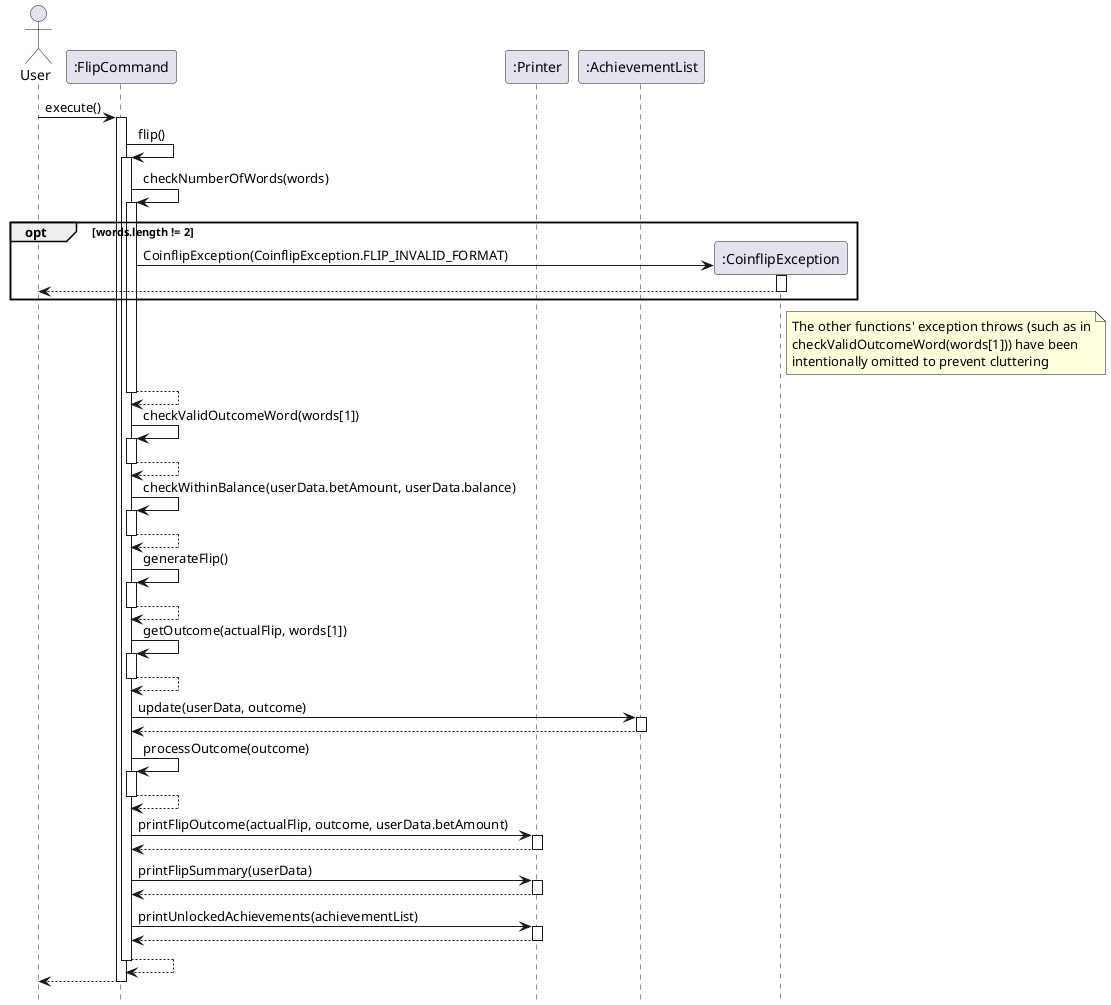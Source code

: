 @startuml
actor User as User
hide footbox
participant FlipCommand as ":FlipCommand"
participant Printer as ":Printer"
participant AchievementList as ":AchievementList"
participant CoinflipException as ":CoinflipException"

User -> FlipCommand: execute()
activate FlipCommand


FlipCommand -> FlipCommand: flip()
activate FlipCommand
FlipCommand -> FlipCommand: checkNumberOfWords(words)
activate FlipCommand
opt words.length != 2
create CoinflipException
FlipCommand -> CoinflipException : CoinflipException(CoinflipException.FLIP_INVALID_FORMAT)
activate CoinflipException
CoinflipException --> User
deactivate CoinflipException
end
note right of CoinflipException
The other functions' exception throws (such as in
checkValidOutcomeWord(words[1])) have been
intentionally omitted to prevent cluttering
end note
FlipCommand --> FlipCommand
deactivate FlipCommand
FlipCommand -> FlipCommand: checkValidOutcomeWord(words[1])
activate FlipCommand
FlipCommand --> FlipCommand
deactivate FlipCommand
FlipCommand -> FlipCommand: checkWithinBalance(userData.betAmount, userData.balance)
activate FlipCommand
FlipCommand --> FlipCommand
deactivate FlipCommand
FlipCommand -> FlipCommand: generateFlip()
activate FlipCommand
FlipCommand --> FlipCommand
deactivate FlipCommand
FlipCommand -> FlipCommand: getOutcome(actualFlip, words[1])
activate FlipCommand
FlipCommand --> FlipCommand
deactivate FlipCommand
FlipCommand -> AchievementList: update(userData, outcome)
activate AchievementList
AchievementList --> FlipCommand
deactivate AchievementList
FlipCommand -> FlipCommand: processOutcome(outcome)
activate FlipCommand
FlipCommand --> FlipCommand
deactivate FlipCommand


FlipCommand -> Printer: printFlipOutcome(actualFlip, outcome, userData.betAmount)
activate Printer
Printer --> FlipCommand
deactivate Printer
FlipCommand -> Printer: printFlipSummary(userData)
activate Printer
Printer --> FlipCommand
deactivate Printer
FlipCommand -> Printer: printUnlockedAchievements(achievementList)
activate Printer
Printer --> FlipCommand
deactivate Printer
FlipCommand --> FlipCommand
deactivate FlipCommand
FlipCommand --> User
deactivate FlipCommand
@enduml